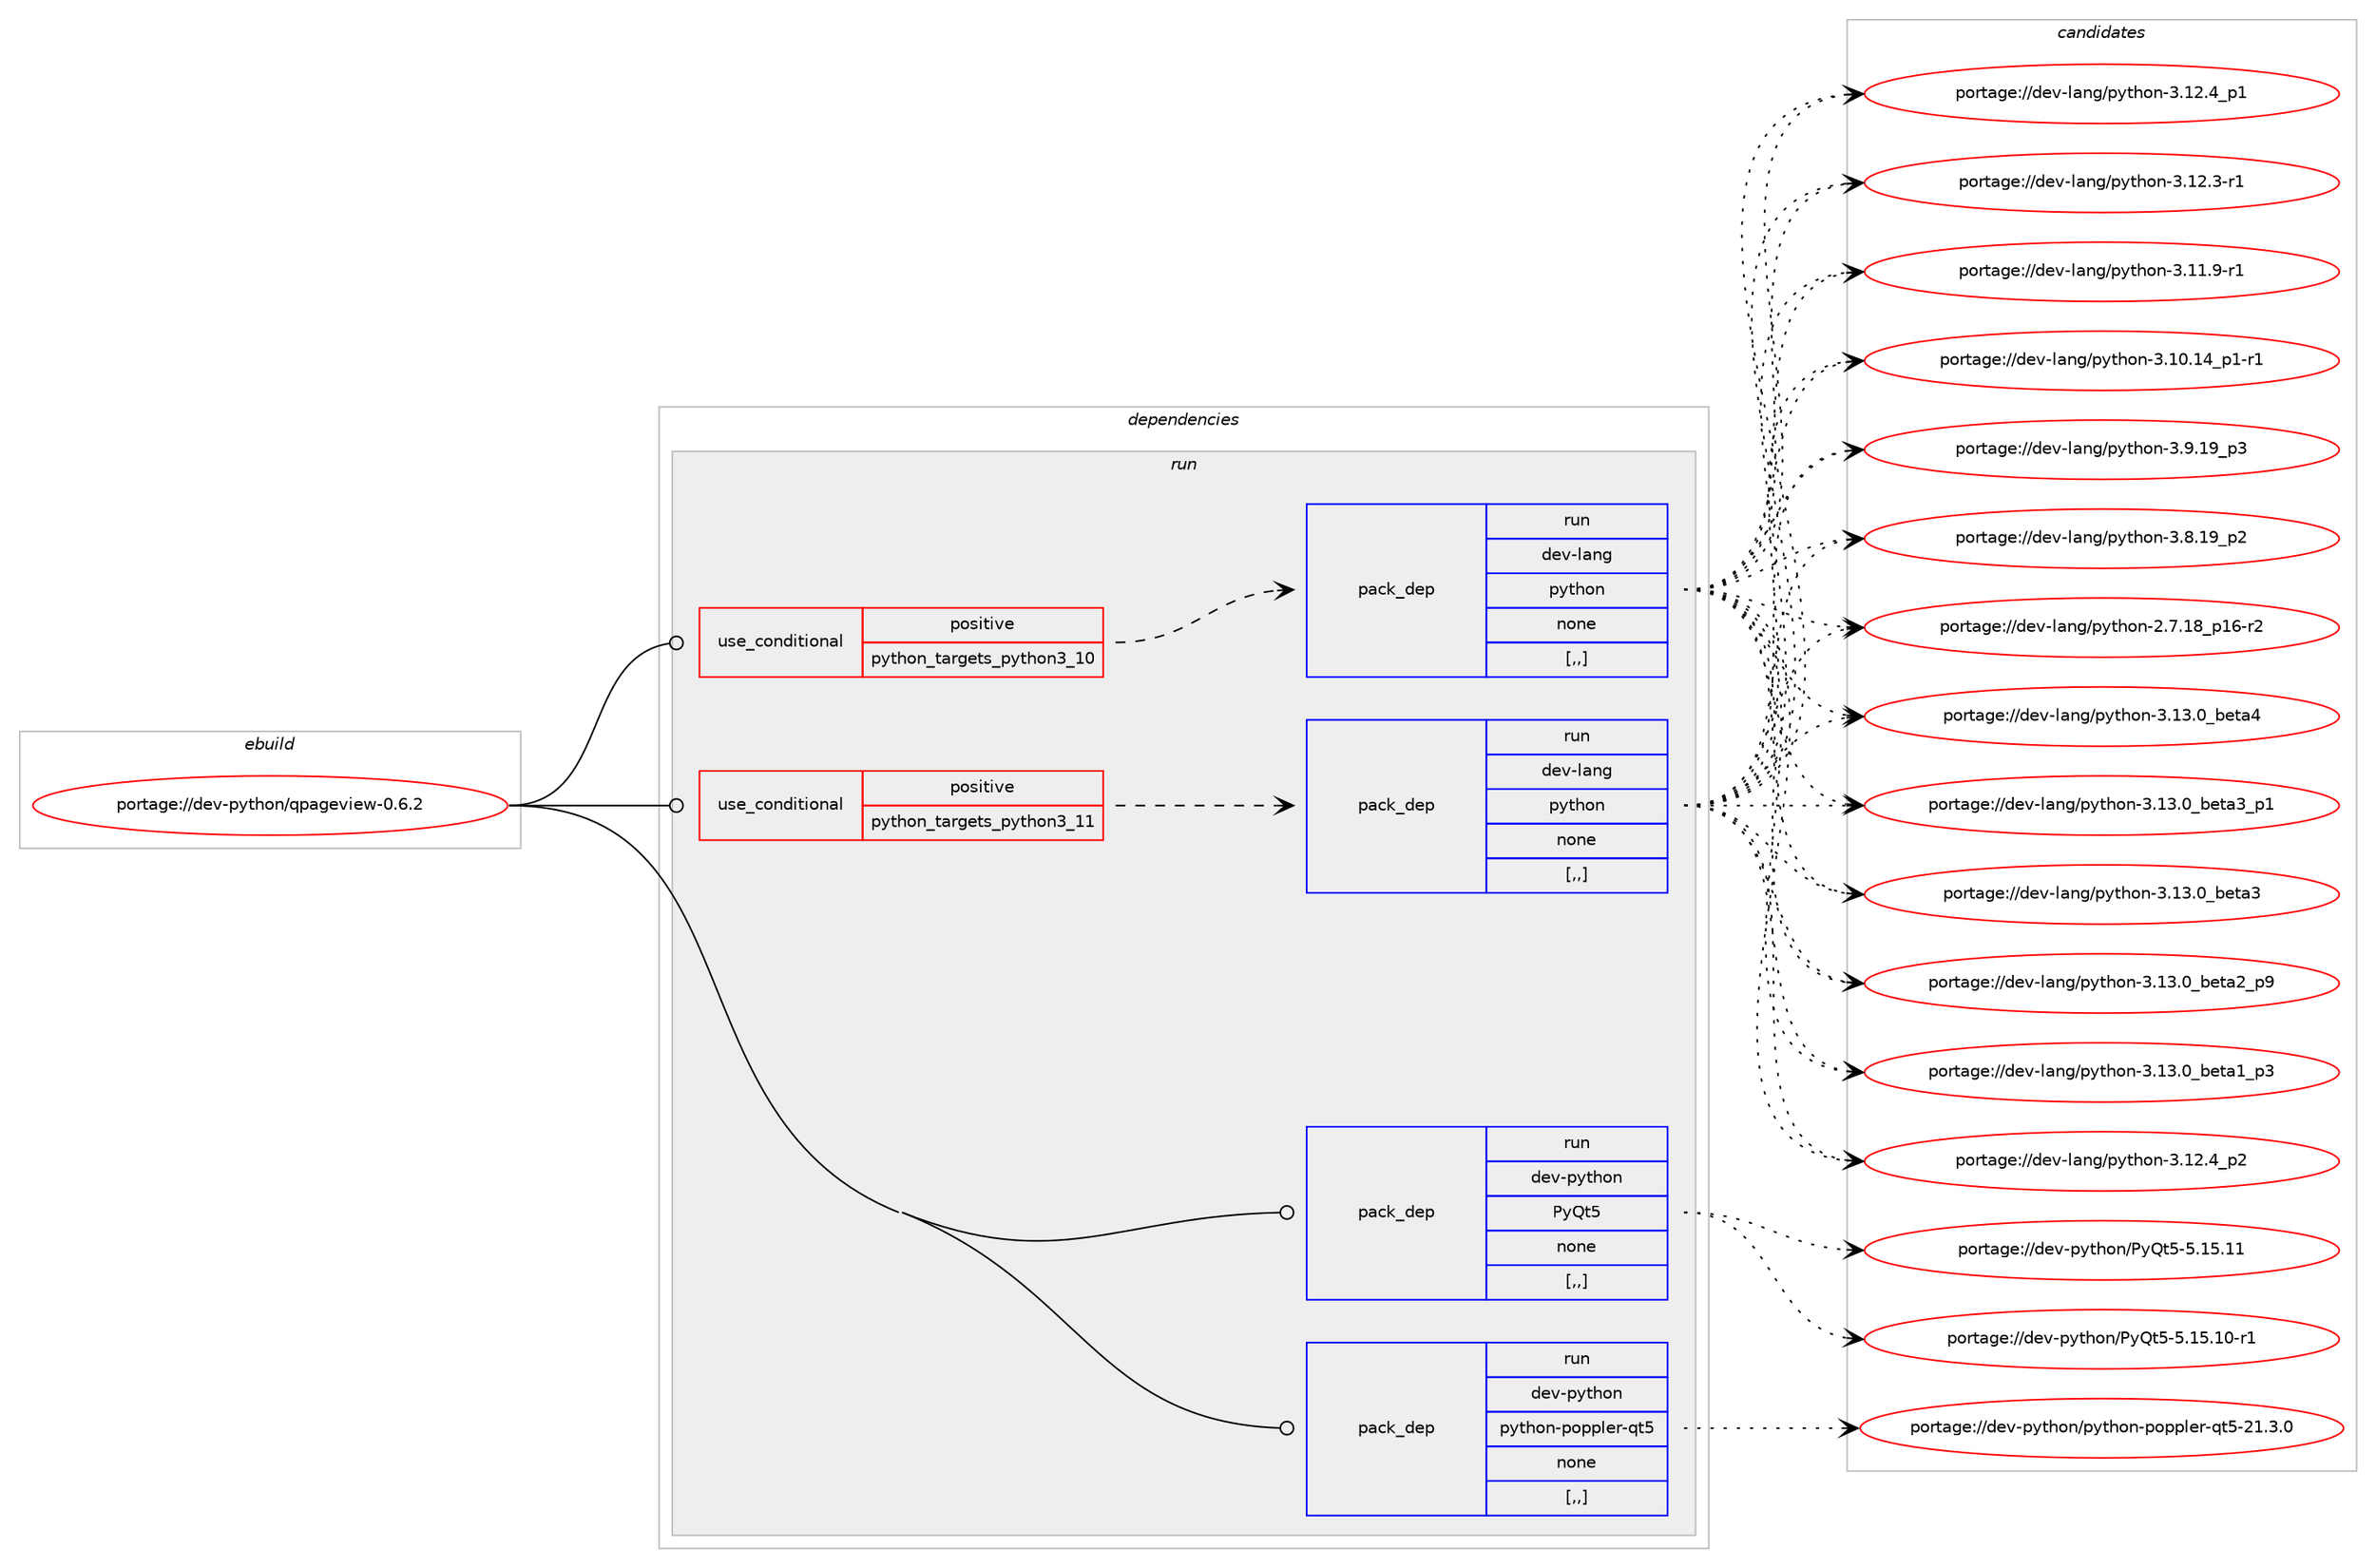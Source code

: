 digraph prolog {

# *************
# Graph options
# *************

newrank=true;
concentrate=true;
compound=true;
graph [rankdir=LR,fontname=Helvetica,fontsize=10,ranksep=1.5];#, ranksep=2.5, nodesep=0.2];
edge  [arrowhead=vee];
node  [fontname=Helvetica,fontsize=10];

# **********
# The ebuild
# **********

subgraph cluster_leftcol {
color=gray;
label=<<i>ebuild</i>>;
id [label="portage://dev-python/qpageview-0.6.2", color=red, width=4, href="../dev-python/qpageview-0.6.2.svg"];
}

# ****************
# The dependencies
# ****************

subgraph cluster_midcol {
color=gray;
label=<<i>dependencies</i>>;
subgraph cluster_compile {
fillcolor="#eeeeee";
style=filled;
label=<<i>compile</i>>;
}
subgraph cluster_compileandrun {
fillcolor="#eeeeee";
style=filled;
label=<<i>compile and run</i>>;
}
subgraph cluster_run {
fillcolor="#eeeeee";
style=filled;
label=<<i>run</i>>;
subgraph cond38824 {
dependency161554 [label=<<TABLE BORDER="0" CELLBORDER="1" CELLSPACING="0" CELLPADDING="4"><TR><TD ROWSPAN="3" CELLPADDING="10">use_conditional</TD></TR><TR><TD>positive</TD></TR><TR><TD>python_targets_python3_10</TD></TR></TABLE>>, shape=none, color=red];
subgraph pack121458 {
dependency161555 [label=<<TABLE BORDER="0" CELLBORDER="1" CELLSPACING="0" CELLPADDING="4" WIDTH="220"><TR><TD ROWSPAN="6" CELLPADDING="30">pack_dep</TD></TR><TR><TD WIDTH="110">run</TD></TR><TR><TD>dev-lang</TD></TR><TR><TD>python</TD></TR><TR><TD>none</TD></TR><TR><TD>[,,]</TD></TR></TABLE>>, shape=none, color=blue];
}
dependency161554:e -> dependency161555:w [weight=20,style="dashed",arrowhead="vee"];
}
id:e -> dependency161554:w [weight=20,style="solid",arrowhead="odot"];
subgraph cond38825 {
dependency161556 [label=<<TABLE BORDER="0" CELLBORDER="1" CELLSPACING="0" CELLPADDING="4"><TR><TD ROWSPAN="3" CELLPADDING="10">use_conditional</TD></TR><TR><TD>positive</TD></TR><TR><TD>python_targets_python3_11</TD></TR></TABLE>>, shape=none, color=red];
subgraph pack121459 {
dependency161557 [label=<<TABLE BORDER="0" CELLBORDER="1" CELLSPACING="0" CELLPADDING="4" WIDTH="220"><TR><TD ROWSPAN="6" CELLPADDING="30">pack_dep</TD></TR><TR><TD WIDTH="110">run</TD></TR><TR><TD>dev-lang</TD></TR><TR><TD>python</TD></TR><TR><TD>none</TD></TR><TR><TD>[,,]</TD></TR></TABLE>>, shape=none, color=blue];
}
dependency161556:e -> dependency161557:w [weight=20,style="dashed",arrowhead="vee"];
}
id:e -> dependency161556:w [weight=20,style="solid",arrowhead="odot"];
subgraph pack121460 {
dependency161558 [label=<<TABLE BORDER="0" CELLBORDER="1" CELLSPACING="0" CELLPADDING="4" WIDTH="220"><TR><TD ROWSPAN="6" CELLPADDING="30">pack_dep</TD></TR><TR><TD WIDTH="110">run</TD></TR><TR><TD>dev-python</TD></TR><TR><TD>PyQt5</TD></TR><TR><TD>none</TD></TR><TR><TD>[,,]</TD></TR></TABLE>>, shape=none, color=blue];
}
id:e -> dependency161558:w [weight=20,style="solid",arrowhead="odot"];
subgraph pack121461 {
dependency161559 [label=<<TABLE BORDER="0" CELLBORDER="1" CELLSPACING="0" CELLPADDING="4" WIDTH="220"><TR><TD ROWSPAN="6" CELLPADDING="30">pack_dep</TD></TR><TR><TD WIDTH="110">run</TD></TR><TR><TD>dev-python</TD></TR><TR><TD>python-poppler-qt5</TD></TR><TR><TD>none</TD></TR><TR><TD>[,,]</TD></TR></TABLE>>, shape=none, color=blue];
}
id:e -> dependency161559:w [weight=20,style="solid",arrowhead="odot"];
}
}

# **************
# The candidates
# **************

subgraph cluster_choices {
rank=same;
color=gray;
label=<<i>candidates</i>>;

subgraph choice121458 {
color=black;
nodesep=1;
choice1001011184510897110103471121211161041111104551464951464895981011169752 [label="portage://dev-lang/python-3.13.0_beta4", color=red, width=4,href="../dev-lang/python-3.13.0_beta4.svg"];
choice10010111845108971101034711212111610411111045514649514648959810111697519511249 [label="portage://dev-lang/python-3.13.0_beta3_p1", color=red, width=4,href="../dev-lang/python-3.13.0_beta3_p1.svg"];
choice1001011184510897110103471121211161041111104551464951464895981011169751 [label="portage://dev-lang/python-3.13.0_beta3", color=red, width=4,href="../dev-lang/python-3.13.0_beta3.svg"];
choice10010111845108971101034711212111610411111045514649514648959810111697509511257 [label="portage://dev-lang/python-3.13.0_beta2_p9", color=red, width=4,href="../dev-lang/python-3.13.0_beta2_p9.svg"];
choice10010111845108971101034711212111610411111045514649514648959810111697499511251 [label="portage://dev-lang/python-3.13.0_beta1_p3", color=red, width=4,href="../dev-lang/python-3.13.0_beta1_p3.svg"];
choice100101118451089711010347112121116104111110455146495046529511250 [label="portage://dev-lang/python-3.12.4_p2", color=red, width=4,href="../dev-lang/python-3.12.4_p2.svg"];
choice100101118451089711010347112121116104111110455146495046529511249 [label="portage://dev-lang/python-3.12.4_p1", color=red, width=4,href="../dev-lang/python-3.12.4_p1.svg"];
choice100101118451089711010347112121116104111110455146495046514511449 [label="portage://dev-lang/python-3.12.3-r1", color=red, width=4,href="../dev-lang/python-3.12.3-r1.svg"];
choice100101118451089711010347112121116104111110455146494946574511449 [label="portage://dev-lang/python-3.11.9-r1", color=red, width=4,href="../dev-lang/python-3.11.9-r1.svg"];
choice100101118451089711010347112121116104111110455146494846495295112494511449 [label="portage://dev-lang/python-3.10.14_p1-r1", color=red, width=4,href="../dev-lang/python-3.10.14_p1-r1.svg"];
choice100101118451089711010347112121116104111110455146574649579511251 [label="portage://dev-lang/python-3.9.19_p3", color=red, width=4,href="../dev-lang/python-3.9.19_p3.svg"];
choice100101118451089711010347112121116104111110455146564649579511250 [label="portage://dev-lang/python-3.8.19_p2", color=red, width=4,href="../dev-lang/python-3.8.19_p2.svg"];
choice100101118451089711010347112121116104111110455046554649569511249544511450 [label="portage://dev-lang/python-2.7.18_p16-r2", color=red, width=4,href="../dev-lang/python-2.7.18_p16-r2.svg"];
dependency161555:e -> choice1001011184510897110103471121211161041111104551464951464895981011169752:w [style=dotted,weight="100"];
dependency161555:e -> choice10010111845108971101034711212111610411111045514649514648959810111697519511249:w [style=dotted,weight="100"];
dependency161555:e -> choice1001011184510897110103471121211161041111104551464951464895981011169751:w [style=dotted,weight="100"];
dependency161555:e -> choice10010111845108971101034711212111610411111045514649514648959810111697509511257:w [style=dotted,weight="100"];
dependency161555:e -> choice10010111845108971101034711212111610411111045514649514648959810111697499511251:w [style=dotted,weight="100"];
dependency161555:e -> choice100101118451089711010347112121116104111110455146495046529511250:w [style=dotted,weight="100"];
dependency161555:e -> choice100101118451089711010347112121116104111110455146495046529511249:w [style=dotted,weight="100"];
dependency161555:e -> choice100101118451089711010347112121116104111110455146495046514511449:w [style=dotted,weight="100"];
dependency161555:e -> choice100101118451089711010347112121116104111110455146494946574511449:w [style=dotted,weight="100"];
dependency161555:e -> choice100101118451089711010347112121116104111110455146494846495295112494511449:w [style=dotted,weight="100"];
dependency161555:e -> choice100101118451089711010347112121116104111110455146574649579511251:w [style=dotted,weight="100"];
dependency161555:e -> choice100101118451089711010347112121116104111110455146564649579511250:w [style=dotted,weight="100"];
dependency161555:e -> choice100101118451089711010347112121116104111110455046554649569511249544511450:w [style=dotted,weight="100"];
}
subgraph choice121459 {
color=black;
nodesep=1;
choice1001011184510897110103471121211161041111104551464951464895981011169752 [label="portage://dev-lang/python-3.13.0_beta4", color=red, width=4,href="../dev-lang/python-3.13.0_beta4.svg"];
choice10010111845108971101034711212111610411111045514649514648959810111697519511249 [label="portage://dev-lang/python-3.13.0_beta3_p1", color=red, width=4,href="../dev-lang/python-3.13.0_beta3_p1.svg"];
choice1001011184510897110103471121211161041111104551464951464895981011169751 [label="portage://dev-lang/python-3.13.0_beta3", color=red, width=4,href="../dev-lang/python-3.13.0_beta3.svg"];
choice10010111845108971101034711212111610411111045514649514648959810111697509511257 [label="portage://dev-lang/python-3.13.0_beta2_p9", color=red, width=4,href="../dev-lang/python-3.13.0_beta2_p9.svg"];
choice10010111845108971101034711212111610411111045514649514648959810111697499511251 [label="portage://dev-lang/python-3.13.0_beta1_p3", color=red, width=4,href="../dev-lang/python-3.13.0_beta1_p3.svg"];
choice100101118451089711010347112121116104111110455146495046529511250 [label="portage://dev-lang/python-3.12.4_p2", color=red, width=4,href="../dev-lang/python-3.12.4_p2.svg"];
choice100101118451089711010347112121116104111110455146495046529511249 [label="portage://dev-lang/python-3.12.4_p1", color=red, width=4,href="../dev-lang/python-3.12.4_p1.svg"];
choice100101118451089711010347112121116104111110455146495046514511449 [label="portage://dev-lang/python-3.12.3-r1", color=red, width=4,href="../dev-lang/python-3.12.3-r1.svg"];
choice100101118451089711010347112121116104111110455146494946574511449 [label="portage://dev-lang/python-3.11.9-r1", color=red, width=4,href="../dev-lang/python-3.11.9-r1.svg"];
choice100101118451089711010347112121116104111110455146494846495295112494511449 [label="portage://dev-lang/python-3.10.14_p1-r1", color=red, width=4,href="../dev-lang/python-3.10.14_p1-r1.svg"];
choice100101118451089711010347112121116104111110455146574649579511251 [label="portage://dev-lang/python-3.9.19_p3", color=red, width=4,href="../dev-lang/python-3.9.19_p3.svg"];
choice100101118451089711010347112121116104111110455146564649579511250 [label="portage://dev-lang/python-3.8.19_p2", color=red, width=4,href="../dev-lang/python-3.8.19_p2.svg"];
choice100101118451089711010347112121116104111110455046554649569511249544511450 [label="portage://dev-lang/python-2.7.18_p16-r2", color=red, width=4,href="../dev-lang/python-2.7.18_p16-r2.svg"];
dependency161557:e -> choice1001011184510897110103471121211161041111104551464951464895981011169752:w [style=dotted,weight="100"];
dependency161557:e -> choice10010111845108971101034711212111610411111045514649514648959810111697519511249:w [style=dotted,weight="100"];
dependency161557:e -> choice1001011184510897110103471121211161041111104551464951464895981011169751:w [style=dotted,weight="100"];
dependency161557:e -> choice10010111845108971101034711212111610411111045514649514648959810111697509511257:w [style=dotted,weight="100"];
dependency161557:e -> choice10010111845108971101034711212111610411111045514649514648959810111697499511251:w [style=dotted,weight="100"];
dependency161557:e -> choice100101118451089711010347112121116104111110455146495046529511250:w [style=dotted,weight="100"];
dependency161557:e -> choice100101118451089711010347112121116104111110455146495046529511249:w [style=dotted,weight="100"];
dependency161557:e -> choice100101118451089711010347112121116104111110455146495046514511449:w [style=dotted,weight="100"];
dependency161557:e -> choice100101118451089711010347112121116104111110455146494946574511449:w [style=dotted,weight="100"];
dependency161557:e -> choice100101118451089711010347112121116104111110455146494846495295112494511449:w [style=dotted,weight="100"];
dependency161557:e -> choice100101118451089711010347112121116104111110455146574649579511251:w [style=dotted,weight="100"];
dependency161557:e -> choice100101118451089711010347112121116104111110455146564649579511250:w [style=dotted,weight="100"];
dependency161557:e -> choice100101118451089711010347112121116104111110455046554649569511249544511450:w [style=dotted,weight="100"];
}
subgraph choice121460 {
color=black;
nodesep=1;
choice10010111845112121116104111110478012181116534553464953464949 [label="portage://dev-python/PyQt5-5.15.11", color=red, width=4,href="../dev-python/PyQt5-5.15.11.svg"];
choice100101118451121211161041111104780121811165345534649534649484511449 [label="portage://dev-python/PyQt5-5.15.10-r1", color=red, width=4,href="../dev-python/PyQt5-5.15.10-r1.svg"];
dependency161558:e -> choice10010111845112121116104111110478012181116534553464953464949:w [style=dotted,weight="100"];
dependency161558:e -> choice100101118451121211161041111104780121811165345534649534649484511449:w [style=dotted,weight="100"];
}
subgraph choice121461 {
color=black;
nodesep=1;
choice100101118451121211161041111104711212111610411111045112111112112108101114451131165345504946514648 [label="portage://dev-python/python-poppler-qt5-21.3.0", color=red, width=4,href="../dev-python/python-poppler-qt5-21.3.0.svg"];
dependency161559:e -> choice100101118451121211161041111104711212111610411111045112111112112108101114451131165345504946514648:w [style=dotted,weight="100"];
}
}

}

